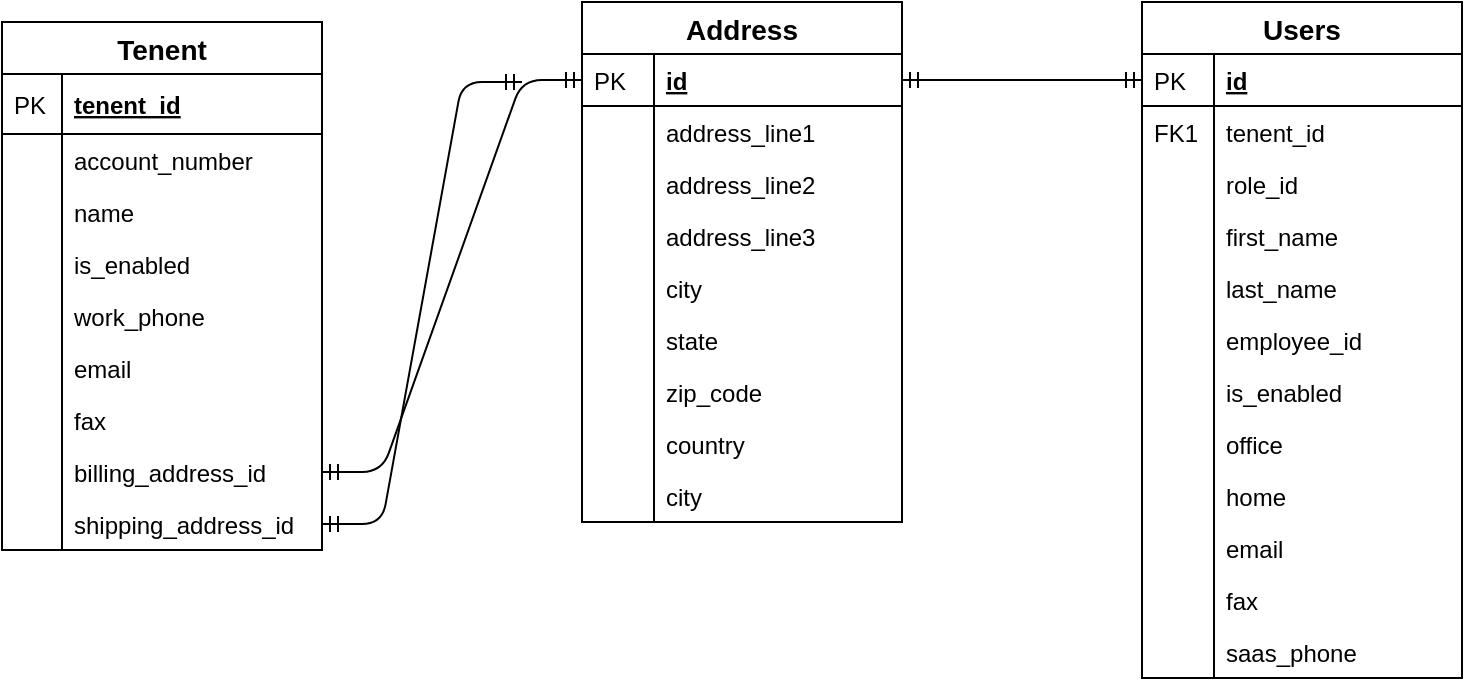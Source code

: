 <mxfile version="13.1.6" type="github">
  <diagram id="C5RBs43oDa-KdzZeNtuy" name="Page-1">
    <mxGraphModel dx="868" dy="401" grid="1" gridSize="10" guides="1" tooltips="1" connect="1" arrows="1" fold="1" page="1" pageScale="1" pageWidth="827" pageHeight="1169" math="0" shadow="0">
      <root>
        <mxCell id="WIyWlLk6GJQsqaUBKTNV-0" />
        <mxCell id="WIyWlLk6GJQsqaUBKTNV-1" parent="WIyWlLk6GJQsqaUBKTNV-0" />
        <mxCell id="zkfFHV4jXpPFQw0GAbJ--56" value="Users" style="swimlane;fontStyle=1;childLayout=stackLayout;horizontal=1;startSize=26;horizontalStack=0;resizeParent=1;resizeLast=0;collapsible=1;marginBottom=0;rounded=0;shadow=0;strokeWidth=1;fontSize=14;" parent="WIyWlLk6GJQsqaUBKTNV-1" vertex="1">
          <mxGeometry x="600" y="120" width="160" height="338" as="geometry">
            <mxRectangle x="260" y="80" width="160" height="26" as="alternateBounds" />
          </mxGeometry>
        </mxCell>
        <mxCell id="zkfFHV4jXpPFQw0GAbJ--57" value="id" style="shape=partialRectangle;top=0;left=0;right=0;bottom=1;align=left;verticalAlign=top;fillColor=none;spacingLeft=40;spacingRight=4;overflow=hidden;rotatable=0;points=[[0,0.5],[1,0.5]];portConstraint=eastwest;dropTarget=0;rounded=0;shadow=0;strokeWidth=1;fontStyle=5" parent="zkfFHV4jXpPFQw0GAbJ--56" vertex="1">
          <mxGeometry y="26" width="160" height="26" as="geometry" />
        </mxCell>
        <mxCell id="zkfFHV4jXpPFQw0GAbJ--58" value="PK" style="shape=partialRectangle;top=0;left=0;bottom=0;fillColor=none;align=left;verticalAlign=top;spacingLeft=4;spacingRight=4;overflow=hidden;rotatable=0;points=[];portConstraint=eastwest;part=1;" parent="zkfFHV4jXpPFQw0GAbJ--57" vertex="1" connectable="0">
          <mxGeometry width="36" height="26" as="geometry" />
        </mxCell>
        <mxCell id="zkfFHV4jXpPFQw0GAbJ--59" value="tenent_id" style="shape=partialRectangle;top=0;left=0;right=0;bottom=0;align=left;verticalAlign=top;fillColor=none;spacingLeft=40;spacingRight=4;overflow=hidden;rotatable=0;points=[[0,0.5],[1,0.5]];portConstraint=eastwest;dropTarget=0;rounded=0;shadow=0;strokeWidth=1;" parent="zkfFHV4jXpPFQw0GAbJ--56" vertex="1">
          <mxGeometry y="52" width="160" height="26" as="geometry" />
        </mxCell>
        <mxCell id="zkfFHV4jXpPFQw0GAbJ--60" value="FK1" style="shape=partialRectangle;top=0;left=0;bottom=0;fillColor=none;align=left;verticalAlign=top;spacingLeft=4;spacingRight=4;overflow=hidden;rotatable=0;points=[];portConstraint=eastwest;part=1;" parent="zkfFHV4jXpPFQw0GAbJ--59" vertex="1" connectable="0">
          <mxGeometry width="36" height="26" as="geometry" />
        </mxCell>
        <mxCell id="zkfFHV4jXpPFQw0GAbJ--61" value="role_id" style="shape=partialRectangle;top=0;left=0;right=0;bottom=0;align=left;verticalAlign=top;fillColor=none;spacingLeft=40;spacingRight=4;overflow=hidden;rotatable=0;points=[[0,0.5],[1,0.5]];portConstraint=eastwest;dropTarget=0;rounded=0;shadow=0;strokeWidth=1;" parent="zkfFHV4jXpPFQw0GAbJ--56" vertex="1">
          <mxGeometry y="78" width="160" height="26" as="geometry" />
        </mxCell>
        <mxCell id="zkfFHV4jXpPFQw0GAbJ--62" value="" style="shape=partialRectangle;top=0;left=0;bottom=0;fillColor=none;align=left;verticalAlign=top;spacingLeft=4;spacingRight=4;overflow=hidden;rotatable=0;points=[];portConstraint=eastwest;part=1;" parent="zkfFHV4jXpPFQw0GAbJ--61" vertex="1" connectable="0">
          <mxGeometry width="36" height="26" as="geometry" />
        </mxCell>
        <mxCell id="SphFMjeXFNHEqWLLVeKA-38" value="first_name" style="shape=partialRectangle;top=0;left=0;right=0;bottom=0;align=left;verticalAlign=top;fillColor=none;spacingLeft=40;spacingRight=4;overflow=hidden;rotatable=0;points=[[0,0.5],[1,0.5]];portConstraint=eastwest;dropTarget=0;rounded=0;shadow=0;strokeWidth=1;" vertex="1" parent="zkfFHV4jXpPFQw0GAbJ--56">
          <mxGeometry y="104" width="160" height="26" as="geometry" />
        </mxCell>
        <mxCell id="SphFMjeXFNHEqWLLVeKA-39" value="" style="shape=partialRectangle;top=0;left=0;bottom=0;fillColor=none;align=left;verticalAlign=top;spacingLeft=4;spacingRight=4;overflow=hidden;rotatable=0;points=[];portConstraint=eastwest;part=1;" vertex="1" connectable="0" parent="SphFMjeXFNHEqWLLVeKA-38">
          <mxGeometry width="36" height="26" as="geometry" />
        </mxCell>
        <mxCell id="SphFMjeXFNHEqWLLVeKA-40" value="last_name" style="shape=partialRectangle;top=0;left=0;right=0;bottom=0;align=left;verticalAlign=top;fillColor=none;spacingLeft=40;spacingRight=4;overflow=hidden;rotatable=0;points=[[0,0.5],[1,0.5]];portConstraint=eastwest;dropTarget=0;rounded=0;shadow=0;strokeWidth=1;" vertex="1" parent="zkfFHV4jXpPFQw0GAbJ--56">
          <mxGeometry y="130" width="160" height="26" as="geometry" />
        </mxCell>
        <mxCell id="SphFMjeXFNHEqWLLVeKA-41" value="" style="shape=partialRectangle;top=0;left=0;bottom=0;fillColor=none;align=left;verticalAlign=top;spacingLeft=4;spacingRight=4;overflow=hidden;rotatable=0;points=[];portConstraint=eastwest;part=1;" vertex="1" connectable="0" parent="SphFMjeXFNHEqWLLVeKA-40">
          <mxGeometry width="36" height="26" as="geometry" />
        </mxCell>
        <mxCell id="SphFMjeXFNHEqWLLVeKA-42" value="employee_id" style="shape=partialRectangle;top=0;left=0;right=0;bottom=0;align=left;verticalAlign=top;fillColor=none;spacingLeft=40;spacingRight=4;overflow=hidden;rotatable=0;points=[[0,0.5],[1,0.5]];portConstraint=eastwest;dropTarget=0;rounded=0;shadow=0;strokeWidth=1;" vertex="1" parent="zkfFHV4jXpPFQw0GAbJ--56">
          <mxGeometry y="156" width="160" height="26" as="geometry" />
        </mxCell>
        <mxCell id="SphFMjeXFNHEqWLLVeKA-43" value="" style="shape=partialRectangle;top=0;left=0;bottom=0;fillColor=none;align=left;verticalAlign=top;spacingLeft=4;spacingRight=4;overflow=hidden;rotatable=0;points=[];portConstraint=eastwest;part=1;" vertex="1" connectable="0" parent="SphFMjeXFNHEqWLLVeKA-42">
          <mxGeometry width="36" height="26" as="geometry" />
        </mxCell>
        <mxCell id="SphFMjeXFNHEqWLLVeKA-44" value="is_enabled" style="shape=partialRectangle;top=0;left=0;right=0;bottom=0;align=left;verticalAlign=top;fillColor=none;spacingLeft=40;spacingRight=4;overflow=hidden;rotatable=0;points=[[0,0.5],[1,0.5]];portConstraint=eastwest;dropTarget=0;rounded=0;shadow=0;strokeWidth=1;" vertex="1" parent="zkfFHV4jXpPFQw0GAbJ--56">
          <mxGeometry y="182" width="160" height="26" as="geometry" />
        </mxCell>
        <mxCell id="SphFMjeXFNHEqWLLVeKA-45" value="" style="shape=partialRectangle;top=0;left=0;bottom=0;fillColor=none;align=left;verticalAlign=top;spacingLeft=4;spacingRight=4;overflow=hidden;rotatable=0;points=[];portConstraint=eastwest;part=1;" vertex="1" connectable="0" parent="SphFMjeXFNHEqWLLVeKA-44">
          <mxGeometry width="36" height="26" as="geometry" />
        </mxCell>
        <mxCell id="SphFMjeXFNHEqWLLVeKA-46" value="office" style="shape=partialRectangle;top=0;left=0;right=0;bottom=0;align=left;verticalAlign=top;fillColor=none;spacingLeft=40;spacingRight=4;overflow=hidden;rotatable=0;points=[[0,0.5],[1,0.5]];portConstraint=eastwest;dropTarget=0;rounded=0;shadow=0;strokeWidth=1;" vertex="1" parent="zkfFHV4jXpPFQw0GAbJ--56">
          <mxGeometry y="208" width="160" height="26" as="geometry" />
        </mxCell>
        <mxCell id="SphFMjeXFNHEqWLLVeKA-47" value="" style="shape=partialRectangle;top=0;left=0;bottom=0;fillColor=none;align=left;verticalAlign=top;spacingLeft=4;spacingRight=4;overflow=hidden;rotatable=0;points=[];portConstraint=eastwest;part=1;" vertex="1" connectable="0" parent="SphFMjeXFNHEqWLLVeKA-46">
          <mxGeometry width="36" height="26" as="geometry" />
        </mxCell>
        <mxCell id="SphFMjeXFNHEqWLLVeKA-48" value="home" style="shape=partialRectangle;top=0;left=0;right=0;bottom=0;align=left;verticalAlign=top;fillColor=none;spacingLeft=40;spacingRight=4;overflow=hidden;rotatable=0;points=[[0,0.5],[1,0.5]];portConstraint=eastwest;dropTarget=0;rounded=0;shadow=0;strokeWidth=1;" vertex="1" parent="zkfFHV4jXpPFQw0GAbJ--56">
          <mxGeometry y="234" width="160" height="26" as="geometry" />
        </mxCell>
        <mxCell id="SphFMjeXFNHEqWLLVeKA-49" value="" style="shape=partialRectangle;top=0;left=0;bottom=0;fillColor=none;align=left;verticalAlign=top;spacingLeft=4;spacingRight=4;overflow=hidden;rotatable=0;points=[];portConstraint=eastwest;part=1;" vertex="1" connectable="0" parent="SphFMjeXFNHEqWLLVeKA-48">
          <mxGeometry width="36" height="26" as="geometry" />
        </mxCell>
        <mxCell id="SphFMjeXFNHEqWLLVeKA-51" value="email" style="shape=partialRectangle;top=0;left=0;right=0;bottom=0;align=left;verticalAlign=top;fillColor=none;spacingLeft=40;spacingRight=4;overflow=hidden;rotatable=0;points=[[0,0.5],[1,0.5]];portConstraint=eastwest;dropTarget=0;rounded=0;shadow=0;strokeWidth=1;" vertex="1" parent="zkfFHV4jXpPFQw0GAbJ--56">
          <mxGeometry y="260" width="160" height="26" as="geometry" />
        </mxCell>
        <mxCell id="SphFMjeXFNHEqWLLVeKA-52" value="" style="shape=partialRectangle;top=0;left=0;bottom=0;fillColor=none;align=left;verticalAlign=top;spacingLeft=4;spacingRight=4;overflow=hidden;rotatable=0;points=[];portConstraint=eastwest;part=1;" vertex="1" connectable="0" parent="SphFMjeXFNHEqWLLVeKA-51">
          <mxGeometry width="36" height="26" as="geometry" />
        </mxCell>
        <mxCell id="SphFMjeXFNHEqWLLVeKA-53" value="fax" style="shape=partialRectangle;top=0;left=0;right=0;bottom=0;align=left;verticalAlign=top;fillColor=none;spacingLeft=40;spacingRight=4;overflow=hidden;rotatable=0;points=[[0,0.5],[1,0.5]];portConstraint=eastwest;dropTarget=0;rounded=0;shadow=0;strokeWidth=1;" vertex="1" parent="zkfFHV4jXpPFQw0GAbJ--56">
          <mxGeometry y="286" width="160" height="26" as="geometry" />
        </mxCell>
        <mxCell id="SphFMjeXFNHEqWLLVeKA-54" value="" style="shape=partialRectangle;top=0;left=0;bottom=0;fillColor=none;align=left;verticalAlign=top;spacingLeft=4;spacingRight=4;overflow=hidden;rotatable=0;points=[];portConstraint=eastwest;part=1;" vertex="1" connectable="0" parent="SphFMjeXFNHEqWLLVeKA-53">
          <mxGeometry width="36" height="26" as="geometry" />
        </mxCell>
        <mxCell id="SphFMjeXFNHEqWLLVeKA-81" value="saas_phone" style="shape=partialRectangle;top=0;left=0;right=0;bottom=0;align=left;verticalAlign=top;fillColor=none;spacingLeft=40;spacingRight=4;overflow=hidden;rotatable=0;points=[[0,0.5],[1,0.5]];portConstraint=eastwest;dropTarget=0;rounded=0;shadow=0;strokeWidth=1;" vertex="1" parent="zkfFHV4jXpPFQw0GAbJ--56">
          <mxGeometry y="312" width="160" height="26" as="geometry" />
        </mxCell>
        <mxCell id="SphFMjeXFNHEqWLLVeKA-82" value="" style="shape=partialRectangle;top=0;left=0;bottom=0;fillColor=none;align=left;verticalAlign=top;spacingLeft=4;spacingRight=4;overflow=hidden;rotatable=0;points=[];portConstraint=eastwest;part=1;" vertex="1" connectable="0" parent="SphFMjeXFNHEqWLLVeKA-81">
          <mxGeometry width="36" height="26" as="geometry" />
        </mxCell>
        <mxCell id="SphFMjeXFNHEqWLLVeKA-55" value="Tenent" style="swimlane;fontStyle=1;childLayout=stackLayout;horizontal=1;startSize=26;horizontalStack=0;resizeParent=1;resizeParentMax=0;resizeLast=0;collapsible=1;marginBottom=0;align=center;fontSize=14;" vertex="1" parent="WIyWlLk6GJQsqaUBKTNV-1">
          <mxGeometry x="30" y="130" width="160" height="264" as="geometry" />
        </mxCell>
        <mxCell id="SphFMjeXFNHEqWLLVeKA-56" value="tenent_id" style="shape=partialRectangle;top=0;left=0;right=0;bottom=1;align=left;verticalAlign=middle;fillColor=none;spacingLeft=34;spacingRight=4;overflow=hidden;rotatable=0;points=[[0,0.5],[1,0.5]];portConstraint=eastwest;dropTarget=0;fontStyle=5;fontSize=12;" vertex="1" parent="SphFMjeXFNHEqWLLVeKA-55">
          <mxGeometry y="26" width="160" height="30" as="geometry" />
        </mxCell>
        <mxCell id="SphFMjeXFNHEqWLLVeKA-57" value="PK" style="shape=partialRectangle;top=0;left=0;bottom=0;fillColor=none;align=left;verticalAlign=middle;spacingLeft=4;spacingRight=4;overflow=hidden;rotatable=0;points=[];portConstraint=eastwest;part=1;fontSize=12;" vertex="1" connectable="0" parent="SphFMjeXFNHEqWLLVeKA-56">
          <mxGeometry width="30" height="30" as="geometry" />
        </mxCell>
        <mxCell id="SphFMjeXFNHEqWLLVeKA-58" value="account_number" style="shape=partialRectangle;top=0;left=0;right=0;bottom=0;align=left;verticalAlign=top;fillColor=none;spacingLeft=34;spacingRight=4;overflow=hidden;rotatable=0;points=[[0,0.5],[1,0.5]];portConstraint=eastwest;dropTarget=0;fontSize=12;" vertex="1" parent="SphFMjeXFNHEqWLLVeKA-55">
          <mxGeometry y="56" width="160" height="26" as="geometry" />
        </mxCell>
        <mxCell id="SphFMjeXFNHEqWLLVeKA-59" value="" style="shape=partialRectangle;top=0;left=0;bottom=0;fillColor=none;align=left;verticalAlign=top;spacingLeft=4;spacingRight=4;overflow=hidden;rotatable=0;points=[];portConstraint=eastwest;part=1;fontSize=12;" vertex="1" connectable="0" parent="SphFMjeXFNHEqWLLVeKA-58">
          <mxGeometry width="30" height="26" as="geometry" />
        </mxCell>
        <mxCell id="SphFMjeXFNHEqWLLVeKA-60" value="name" style="shape=partialRectangle;top=0;left=0;right=0;bottom=0;align=left;verticalAlign=top;fillColor=none;spacingLeft=34;spacingRight=4;overflow=hidden;rotatable=0;points=[[0,0.5],[1,0.5]];portConstraint=eastwest;dropTarget=0;fontSize=12;" vertex="1" parent="SphFMjeXFNHEqWLLVeKA-55">
          <mxGeometry y="82" width="160" height="26" as="geometry" />
        </mxCell>
        <mxCell id="SphFMjeXFNHEqWLLVeKA-61" value="" style="shape=partialRectangle;top=0;left=0;bottom=0;fillColor=none;align=left;verticalAlign=top;spacingLeft=4;spacingRight=4;overflow=hidden;rotatable=0;points=[];portConstraint=eastwest;part=1;fontSize=12;" vertex="1" connectable="0" parent="SphFMjeXFNHEqWLLVeKA-60">
          <mxGeometry width="30" height="26" as="geometry" />
        </mxCell>
        <mxCell id="SphFMjeXFNHEqWLLVeKA-62" value="is_enabled" style="shape=partialRectangle;top=0;left=0;right=0;bottom=0;align=left;verticalAlign=top;fillColor=none;spacingLeft=34;spacingRight=4;overflow=hidden;rotatable=0;points=[[0,0.5],[1,0.5]];portConstraint=eastwest;dropTarget=0;fontSize=12;" vertex="1" parent="SphFMjeXFNHEqWLLVeKA-55">
          <mxGeometry y="108" width="160" height="26" as="geometry" />
        </mxCell>
        <mxCell id="SphFMjeXFNHEqWLLVeKA-63" value="" style="shape=partialRectangle;top=0;left=0;bottom=0;fillColor=none;align=left;verticalAlign=top;spacingLeft=4;spacingRight=4;overflow=hidden;rotatable=0;points=[];portConstraint=eastwest;part=1;fontSize=12;" vertex="1" connectable="0" parent="SphFMjeXFNHEqWLLVeKA-62">
          <mxGeometry width="30" height="26" as="geometry" />
        </mxCell>
        <mxCell id="SphFMjeXFNHEqWLLVeKA-67" value="work_phone" style="shape=partialRectangle;top=0;left=0;right=0;bottom=0;align=left;verticalAlign=top;fillColor=none;spacingLeft=34;spacingRight=4;overflow=hidden;rotatable=0;points=[[0,0.5],[1,0.5]];portConstraint=eastwest;dropTarget=0;fontSize=12;" vertex="1" parent="SphFMjeXFNHEqWLLVeKA-55">
          <mxGeometry y="134" width="160" height="26" as="geometry" />
        </mxCell>
        <mxCell id="SphFMjeXFNHEqWLLVeKA-68" value="" style="shape=partialRectangle;top=0;left=0;bottom=0;fillColor=none;align=left;verticalAlign=top;spacingLeft=4;spacingRight=4;overflow=hidden;rotatable=0;points=[];portConstraint=eastwest;part=1;fontSize=12;" vertex="1" connectable="0" parent="SphFMjeXFNHEqWLLVeKA-67">
          <mxGeometry width="30" height="26" as="geometry" />
        </mxCell>
        <mxCell id="SphFMjeXFNHEqWLLVeKA-69" value="email" style="shape=partialRectangle;top=0;left=0;right=0;bottom=0;align=left;verticalAlign=top;fillColor=none;spacingLeft=34;spacingRight=4;overflow=hidden;rotatable=0;points=[[0,0.5],[1,0.5]];portConstraint=eastwest;dropTarget=0;fontSize=12;" vertex="1" parent="SphFMjeXFNHEqWLLVeKA-55">
          <mxGeometry y="160" width="160" height="26" as="geometry" />
        </mxCell>
        <mxCell id="SphFMjeXFNHEqWLLVeKA-70" value="" style="shape=partialRectangle;top=0;left=0;bottom=0;fillColor=none;align=left;verticalAlign=top;spacingLeft=4;spacingRight=4;overflow=hidden;rotatable=0;points=[];portConstraint=eastwest;part=1;fontSize=12;" vertex="1" connectable="0" parent="SphFMjeXFNHEqWLLVeKA-69">
          <mxGeometry width="30" height="26" as="geometry" />
        </mxCell>
        <mxCell id="SphFMjeXFNHEqWLLVeKA-71" value="fax" style="shape=partialRectangle;top=0;left=0;right=0;bottom=0;align=left;verticalAlign=top;fillColor=none;spacingLeft=34;spacingRight=4;overflow=hidden;rotatable=0;points=[[0,0.5],[1,0.5]];portConstraint=eastwest;dropTarget=0;fontSize=12;" vertex="1" parent="SphFMjeXFNHEqWLLVeKA-55">
          <mxGeometry y="186" width="160" height="26" as="geometry" />
        </mxCell>
        <mxCell id="SphFMjeXFNHEqWLLVeKA-72" value="" style="shape=partialRectangle;top=0;left=0;bottom=0;fillColor=none;align=left;verticalAlign=top;spacingLeft=4;spacingRight=4;overflow=hidden;rotatable=0;points=[];portConstraint=eastwest;part=1;fontSize=12;" vertex="1" connectable="0" parent="SphFMjeXFNHEqWLLVeKA-71">
          <mxGeometry width="30" height="26" as="geometry" />
        </mxCell>
        <mxCell id="SphFMjeXFNHEqWLLVeKA-73" value="billing_address_id" style="shape=partialRectangle;top=0;left=0;right=0;bottom=0;align=left;verticalAlign=top;fillColor=none;spacingLeft=34;spacingRight=4;overflow=hidden;rotatable=0;points=[[0,0.5],[1,0.5]];portConstraint=eastwest;dropTarget=0;fontSize=12;" vertex="1" parent="SphFMjeXFNHEqWLLVeKA-55">
          <mxGeometry y="212" width="160" height="26" as="geometry" />
        </mxCell>
        <mxCell id="SphFMjeXFNHEqWLLVeKA-74" value="" style="shape=partialRectangle;top=0;left=0;bottom=0;fillColor=none;align=left;verticalAlign=top;spacingLeft=4;spacingRight=4;overflow=hidden;rotatable=0;points=[];portConstraint=eastwest;part=1;fontSize=12;" vertex="1" connectable="0" parent="SphFMjeXFNHEqWLLVeKA-73">
          <mxGeometry width="30" height="26" as="geometry" />
        </mxCell>
        <mxCell id="SphFMjeXFNHEqWLLVeKA-75" value="shipping_address_id" style="shape=partialRectangle;top=0;left=0;right=0;bottom=0;align=left;verticalAlign=top;fillColor=none;spacingLeft=34;spacingRight=4;overflow=hidden;rotatable=0;points=[[0,0.5],[1,0.5]];portConstraint=eastwest;dropTarget=0;fontSize=12;" vertex="1" parent="SphFMjeXFNHEqWLLVeKA-55">
          <mxGeometry y="238" width="160" height="26" as="geometry" />
        </mxCell>
        <mxCell id="SphFMjeXFNHEqWLLVeKA-76" value="" style="shape=partialRectangle;top=0;left=0;bottom=0;fillColor=none;align=left;verticalAlign=top;spacingLeft=4;spacingRight=4;overflow=hidden;rotatable=0;points=[];portConstraint=eastwest;part=1;fontSize=12;" vertex="1" connectable="0" parent="SphFMjeXFNHEqWLLVeKA-75">
          <mxGeometry width="30" height="26" as="geometry" />
        </mxCell>
        <mxCell id="SphFMjeXFNHEqWLLVeKA-84" value="" style="edgeStyle=entityRelationEdgeStyle;fontSize=12;html=1;endArrow=ERmandOne;startArrow=ERmandOne;entryX=0;entryY=0.5;entryDx=0;entryDy=0;exitX=1;exitY=0.5;exitDx=0;exitDy=0;" edge="1" parent="WIyWlLk6GJQsqaUBKTNV-1" source="SphFMjeXFNHEqWLLVeKA-73" target="zkfFHV4jXpPFQw0GAbJ--52">
          <mxGeometry width="100" height="100" relative="1" as="geometry">
            <mxPoint x="170" y="350" as="sourcePoint" />
            <mxPoint x="270" y="250" as="targetPoint" />
          </mxGeometry>
        </mxCell>
        <mxCell id="SphFMjeXFNHEqWLLVeKA-85" value="" style="edgeStyle=entityRelationEdgeStyle;fontSize=12;html=1;endArrow=ERmandOne;startArrow=ERmandOne;exitX=1;exitY=0.5;exitDx=0;exitDy=0;" edge="1" parent="WIyWlLk6GJQsqaUBKTNV-1" source="SphFMjeXFNHEqWLLVeKA-75">
          <mxGeometry width="100" height="100" relative="1" as="geometry">
            <mxPoint x="200" y="365" as="sourcePoint" />
            <mxPoint x="290" y="160" as="targetPoint" />
          </mxGeometry>
        </mxCell>
        <mxCell id="SphFMjeXFNHEqWLLVeKA-86" value="" style="edgeStyle=entityRelationEdgeStyle;fontSize=12;html=1;endArrow=ERmandOne;startArrow=ERmandOne;exitX=1;exitY=0.5;exitDx=0;exitDy=0;entryX=0;entryY=0.5;entryDx=0;entryDy=0;" edge="1" parent="WIyWlLk6GJQsqaUBKTNV-1" source="zkfFHV4jXpPFQw0GAbJ--52" target="zkfFHV4jXpPFQw0GAbJ--57">
          <mxGeometry width="100" height="100" relative="1" as="geometry">
            <mxPoint x="200" y="391" as="sourcePoint" />
            <mxPoint x="300" y="170" as="targetPoint" />
          </mxGeometry>
        </mxCell>
        <mxCell id="zkfFHV4jXpPFQw0GAbJ--51" value="Address" style="swimlane;fontStyle=1;childLayout=stackLayout;horizontal=1;startSize=26;horizontalStack=0;resizeParent=1;resizeLast=0;collapsible=1;marginBottom=0;rounded=0;shadow=0;strokeWidth=1;fontSize=14;" parent="WIyWlLk6GJQsqaUBKTNV-1" vertex="1">
          <mxGeometry x="320" y="120" width="160" height="260" as="geometry">
            <mxRectangle x="20" y="80" width="160" height="26" as="alternateBounds" />
          </mxGeometry>
        </mxCell>
        <mxCell id="zkfFHV4jXpPFQw0GAbJ--52" value="id" style="shape=partialRectangle;top=0;left=0;right=0;bottom=1;align=left;verticalAlign=top;fillColor=none;spacingLeft=40;spacingRight=4;overflow=hidden;rotatable=0;points=[[0,0.5],[1,0.5]];portConstraint=eastwest;dropTarget=0;rounded=0;shadow=0;strokeWidth=1;fontStyle=5" parent="zkfFHV4jXpPFQw0GAbJ--51" vertex="1">
          <mxGeometry y="26" width="160" height="26" as="geometry" />
        </mxCell>
        <mxCell id="zkfFHV4jXpPFQw0GAbJ--53" value="PK" style="shape=partialRectangle;top=0;left=0;bottom=0;fillColor=none;align=left;verticalAlign=top;spacingLeft=4;spacingRight=4;overflow=hidden;rotatable=0;points=[];portConstraint=eastwest;part=1;" parent="zkfFHV4jXpPFQw0GAbJ--52" vertex="1" connectable="0">
          <mxGeometry width="36" height="26" as="geometry" />
        </mxCell>
        <mxCell id="SphFMjeXFNHEqWLLVeKA-11" value="address_line1" style="shape=partialRectangle;top=0;left=0;right=0;bottom=0;align=left;verticalAlign=top;fillColor=none;spacingLeft=40;spacingRight=4;overflow=hidden;rotatable=0;points=[[0,0.5],[1,0.5]];portConstraint=eastwest;dropTarget=0;rounded=0;shadow=0;strokeWidth=1;" vertex="1" parent="zkfFHV4jXpPFQw0GAbJ--51">
          <mxGeometry y="52" width="160" height="26" as="geometry" />
        </mxCell>
        <mxCell id="SphFMjeXFNHEqWLLVeKA-12" value="" style="shape=partialRectangle;top=0;left=0;bottom=0;fillColor=none;align=left;verticalAlign=top;spacingLeft=4;spacingRight=4;overflow=hidden;rotatable=0;points=[];portConstraint=eastwest;part=1;" vertex="1" connectable="0" parent="SphFMjeXFNHEqWLLVeKA-11">
          <mxGeometry width="36" height="26" as="geometry" />
        </mxCell>
        <mxCell id="SphFMjeXFNHEqWLLVeKA-13" value="address_line2" style="shape=partialRectangle;top=0;left=0;right=0;bottom=0;align=left;verticalAlign=top;fillColor=none;spacingLeft=40;spacingRight=4;overflow=hidden;rotatable=0;points=[[0,0.5],[1,0.5]];portConstraint=eastwest;dropTarget=0;rounded=0;shadow=0;strokeWidth=1;" vertex="1" parent="zkfFHV4jXpPFQw0GAbJ--51">
          <mxGeometry y="78" width="160" height="26" as="geometry" />
        </mxCell>
        <mxCell id="SphFMjeXFNHEqWLLVeKA-14" value="" style="shape=partialRectangle;top=0;left=0;bottom=0;fillColor=none;align=left;verticalAlign=top;spacingLeft=4;spacingRight=4;overflow=hidden;rotatable=0;points=[];portConstraint=eastwest;part=1;" vertex="1" connectable="0" parent="SphFMjeXFNHEqWLLVeKA-13">
          <mxGeometry width="36" height="26" as="geometry" />
        </mxCell>
        <mxCell id="SphFMjeXFNHEqWLLVeKA-24" value="address_line3" style="shape=partialRectangle;top=0;left=0;right=0;bottom=0;align=left;verticalAlign=top;fillColor=none;spacingLeft=40;spacingRight=4;overflow=hidden;rotatable=0;points=[[0,0.5],[1,0.5]];portConstraint=eastwest;dropTarget=0;rounded=0;shadow=0;strokeWidth=1;" vertex="1" parent="zkfFHV4jXpPFQw0GAbJ--51">
          <mxGeometry y="104" width="160" height="26" as="geometry" />
        </mxCell>
        <mxCell id="SphFMjeXFNHEqWLLVeKA-25" value="" style="shape=partialRectangle;top=0;left=0;bottom=0;fillColor=none;align=left;verticalAlign=top;spacingLeft=4;spacingRight=4;overflow=hidden;rotatable=0;points=[];portConstraint=eastwest;part=1;" vertex="1" connectable="0" parent="SphFMjeXFNHEqWLLVeKA-24">
          <mxGeometry width="36" height="26" as="geometry" />
        </mxCell>
        <mxCell id="SphFMjeXFNHEqWLLVeKA-26" value="city" style="shape=partialRectangle;top=0;left=0;right=0;bottom=0;align=left;verticalAlign=top;fillColor=none;spacingLeft=40;spacingRight=4;overflow=hidden;rotatable=0;points=[[0,0.5],[1,0.5]];portConstraint=eastwest;dropTarget=0;rounded=0;shadow=0;strokeWidth=1;" vertex="1" parent="zkfFHV4jXpPFQw0GAbJ--51">
          <mxGeometry y="130" width="160" height="26" as="geometry" />
        </mxCell>
        <mxCell id="SphFMjeXFNHEqWLLVeKA-27" value="" style="shape=partialRectangle;top=0;left=0;bottom=0;fillColor=none;align=left;verticalAlign=top;spacingLeft=4;spacingRight=4;overflow=hidden;rotatable=0;points=[];portConstraint=eastwest;part=1;" vertex="1" connectable="0" parent="SphFMjeXFNHEqWLLVeKA-26">
          <mxGeometry width="36" height="26" as="geometry" />
        </mxCell>
        <mxCell id="SphFMjeXFNHEqWLLVeKA-28" value="state" style="shape=partialRectangle;top=0;left=0;right=0;bottom=0;align=left;verticalAlign=top;fillColor=none;spacingLeft=40;spacingRight=4;overflow=hidden;rotatable=0;points=[[0,0.5],[1,0.5]];portConstraint=eastwest;dropTarget=0;rounded=0;shadow=0;strokeWidth=1;" vertex="1" parent="zkfFHV4jXpPFQw0GAbJ--51">
          <mxGeometry y="156" width="160" height="26" as="geometry" />
        </mxCell>
        <mxCell id="SphFMjeXFNHEqWLLVeKA-29" value="" style="shape=partialRectangle;top=0;left=0;bottom=0;fillColor=none;align=left;verticalAlign=top;spacingLeft=4;spacingRight=4;overflow=hidden;rotatable=0;points=[];portConstraint=eastwest;part=1;" vertex="1" connectable="0" parent="SphFMjeXFNHEqWLLVeKA-28">
          <mxGeometry width="36" height="26" as="geometry" />
        </mxCell>
        <mxCell id="SphFMjeXFNHEqWLLVeKA-30" value="zip_code" style="shape=partialRectangle;top=0;left=0;right=0;bottom=0;align=left;verticalAlign=top;fillColor=none;spacingLeft=40;spacingRight=4;overflow=hidden;rotatable=0;points=[[0,0.5],[1,0.5]];portConstraint=eastwest;dropTarget=0;rounded=0;shadow=0;strokeWidth=1;" vertex="1" parent="zkfFHV4jXpPFQw0GAbJ--51">
          <mxGeometry y="182" width="160" height="26" as="geometry" />
        </mxCell>
        <mxCell id="SphFMjeXFNHEqWLLVeKA-31" value="" style="shape=partialRectangle;top=0;left=0;bottom=0;fillColor=none;align=left;verticalAlign=top;spacingLeft=4;spacingRight=4;overflow=hidden;rotatable=0;points=[];portConstraint=eastwest;part=1;" vertex="1" connectable="0" parent="SphFMjeXFNHEqWLLVeKA-30">
          <mxGeometry width="36" height="26" as="geometry" />
        </mxCell>
        <mxCell id="SphFMjeXFNHEqWLLVeKA-32" value="country" style="shape=partialRectangle;top=0;left=0;right=0;bottom=0;align=left;verticalAlign=top;fillColor=none;spacingLeft=40;spacingRight=4;overflow=hidden;rotatable=0;points=[[0,0.5],[1,0.5]];portConstraint=eastwest;dropTarget=0;rounded=0;shadow=0;strokeWidth=1;" vertex="1" parent="zkfFHV4jXpPFQw0GAbJ--51">
          <mxGeometry y="208" width="160" height="26" as="geometry" />
        </mxCell>
        <mxCell id="SphFMjeXFNHEqWLLVeKA-33" value="" style="shape=partialRectangle;top=0;left=0;bottom=0;fillColor=none;align=left;verticalAlign=top;spacingLeft=4;spacingRight=4;overflow=hidden;rotatable=0;points=[];portConstraint=eastwest;part=1;" vertex="1" connectable="0" parent="SphFMjeXFNHEqWLLVeKA-32">
          <mxGeometry width="36" height="26" as="geometry" />
        </mxCell>
        <mxCell id="SphFMjeXFNHEqWLLVeKA-36" value="city" style="shape=partialRectangle;top=0;left=0;right=0;bottom=0;align=left;verticalAlign=top;fillColor=none;spacingLeft=40;spacingRight=4;overflow=hidden;rotatable=0;points=[[0,0.5],[1,0.5]];portConstraint=eastwest;dropTarget=0;rounded=0;shadow=0;strokeWidth=1;" vertex="1" parent="zkfFHV4jXpPFQw0GAbJ--51">
          <mxGeometry y="234" width="160" height="26" as="geometry" />
        </mxCell>
        <mxCell id="SphFMjeXFNHEqWLLVeKA-37" value="" style="shape=partialRectangle;top=0;left=0;bottom=0;fillColor=none;align=left;verticalAlign=top;spacingLeft=4;spacingRight=4;overflow=hidden;rotatable=0;points=[];portConstraint=eastwest;part=1;" vertex="1" connectable="0" parent="SphFMjeXFNHEqWLLVeKA-36">
          <mxGeometry width="36" height="26" as="geometry" />
        </mxCell>
      </root>
    </mxGraphModel>
  </diagram>
</mxfile>
